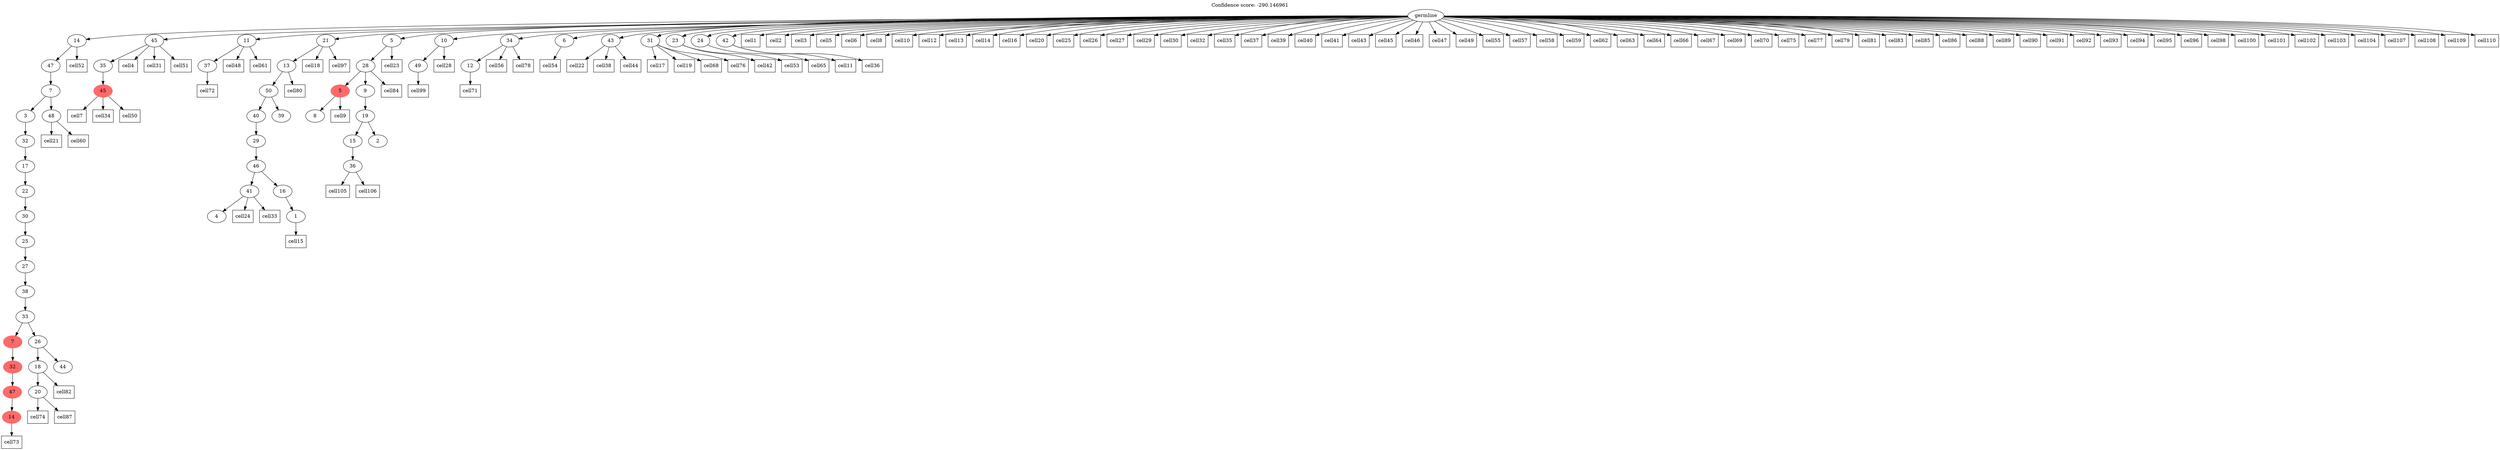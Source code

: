 digraph g {
	"53" -> "54";
	"54" [color=indianred1, style=filled, label="14"];
	"52" -> "53";
	"53" [color=indianred1, style=filled, label="47"];
	"51" -> "52";
	"52" [color=indianred1, style=filled, label="32"];
	"48" -> "49";
	"49" [label="20"];
	"47" -> "48";
	"48" [label="18"];
	"47" -> "50";
	"50" [label="44"];
	"46" -> "47";
	"47" [label="26"];
	"46" -> "51";
	"51" [color=indianred1, style=filled, label="7"];
	"45" -> "46";
	"46" [label="33"];
	"44" -> "45";
	"45" [label="38"];
	"43" -> "44";
	"44" [label="27"];
	"42" -> "43";
	"43" [label="25"];
	"41" -> "42";
	"42" [label="30"];
	"40" -> "41";
	"41" [label="22"];
	"39" -> "40";
	"40" [label="17"];
	"38" -> "39";
	"39" [label="32"];
	"37" -> "38";
	"38" [label="3"];
	"37" -> "55";
	"55" [label="48"];
	"36" -> "37";
	"37" [label="7"];
	"35" -> "36";
	"36" [label="47"];
	"31" -> "32";
	"32" [color=indianred1, style=filled, label="45"];
	"30" -> "31";
	"31" [label="35"];
	"28" -> "29";
	"29" [label="37"];
	"25" -> "26";
	"26" [label="4"];
	"23" -> "24";
	"24" [label="1"];
	"22" -> "23";
	"23" [label="16"];
	"22" -> "25";
	"25" [label="41"];
	"21" -> "22";
	"22" [label="46"];
	"20" -> "21";
	"21" [label="29"];
	"19" -> "20";
	"20" [label="40"];
	"19" -> "27";
	"27" [label="39"];
	"18" -> "19";
	"19" [label="50"];
	"17" -> "18";
	"18" [label="13"];
	"13" -> "14";
	"14" [label="8"];
	"10" -> "11";
	"11" [label="36"];
	"9" -> "10";
	"10" [label="15"];
	"9" -> "12";
	"12" [label="2"];
	"8" -> "9";
	"9" [label="19"];
	"7" -> "8";
	"8" [label="9"];
	"7" -> "13";
	"13" [color=indianred1, style=filled, label="5"];
	"6" -> "7";
	"7" [label="28"];
	"3" -> "4";
	"4" [label="49"];
	"1" -> "2";
	"2" [label="12"];
	"0" -> "1";
	"1" [label="34"];
	"0" -> "3";
	"3" [label="10"];
	"0" -> "5";
	"5" [label="6"];
	"0" -> "6";
	"6" [label="5"];
	"0" -> "15";
	"15" [label="43"];
	"0" -> "16";
	"16" [label="31"];
	"0" -> "17";
	"17" [label="21"];
	"0" -> "28";
	"28" [label="11"];
	"0" -> "30";
	"30" [label="45"];
	"0" -> "33";
	"33" [label="23"];
	"0" -> "34";
	"34" [label="24"];
	"0" -> "35";
	"35" [label="14"];
	"0" -> "56";
	"56" [label="42"];
	"0" [label="germline"];
	"0" -> "cell1";
	"cell1" [shape=box];
	"0" -> "cell2";
	"cell2" [shape=box];
	"0" -> "cell3";
	"cell3" [shape=box];
	"30" -> "cell4";
	"cell4" [shape=box];
	"0" -> "cell5";
	"cell5" [shape=box];
	"0" -> "cell6";
	"cell6" [shape=box];
	"32" -> "cell7";
	"cell7" [shape=box];
	"0" -> "cell8";
	"cell8" [shape=box];
	"13" -> "cell9";
	"cell9" [shape=box];
	"0" -> "cell10";
	"cell10" [shape=box];
	"56" -> "cell11";
	"cell11" [shape=box];
	"0" -> "cell12";
	"cell12" [shape=box];
	"0" -> "cell13";
	"cell13" [shape=box];
	"0" -> "cell14";
	"cell14" [shape=box];
	"24" -> "cell15";
	"cell15" [shape=box];
	"0" -> "cell16";
	"cell16" [shape=box];
	"16" -> "cell17";
	"cell17" [shape=box];
	"17" -> "cell18";
	"cell18" [shape=box];
	"16" -> "cell19";
	"cell19" [shape=box];
	"0" -> "cell20";
	"cell20" [shape=box];
	"55" -> "cell21";
	"cell21" [shape=box];
	"15" -> "cell22";
	"cell22" [shape=box];
	"6" -> "cell23";
	"cell23" [shape=box];
	"25" -> "cell24";
	"cell24" [shape=box];
	"0" -> "cell25";
	"cell25" [shape=box];
	"0" -> "cell26";
	"cell26" [shape=box];
	"0" -> "cell27";
	"cell27" [shape=box];
	"3" -> "cell28";
	"cell28" [shape=box];
	"0" -> "cell29";
	"cell29" [shape=box];
	"0" -> "cell30";
	"cell30" [shape=box];
	"30" -> "cell31";
	"cell31" [shape=box];
	"0" -> "cell32";
	"cell32" [shape=box];
	"25" -> "cell33";
	"cell33" [shape=box];
	"32" -> "cell34";
	"cell34" [shape=box];
	"0" -> "cell35";
	"cell35" [shape=box];
	"56" -> "cell36";
	"cell36" [shape=box];
	"0" -> "cell37";
	"cell37" [shape=box];
	"15" -> "cell38";
	"cell38" [shape=box];
	"0" -> "cell39";
	"cell39" [shape=box];
	"0" -> "cell40";
	"cell40" [shape=box];
	"0" -> "cell41";
	"cell41" [shape=box];
	"33" -> "cell42";
	"cell42" [shape=box];
	"0" -> "cell43";
	"cell43" [shape=box];
	"15" -> "cell44";
	"cell44" [shape=box];
	"0" -> "cell45";
	"cell45" [shape=box];
	"0" -> "cell46";
	"cell46" [shape=box];
	"0" -> "cell47";
	"cell47" [shape=box];
	"28" -> "cell48";
	"cell48" [shape=box];
	"0" -> "cell49";
	"cell49" [shape=box];
	"32" -> "cell50";
	"cell50" [shape=box];
	"30" -> "cell51";
	"cell51" [shape=box];
	"35" -> "cell52";
	"cell52" [shape=box];
	"33" -> "cell53";
	"cell53" [shape=box];
	"5" -> "cell54";
	"cell54" [shape=box];
	"0" -> "cell55";
	"cell55" [shape=box];
	"1" -> "cell56";
	"cell56" [shape=box];
	"0" -> "cell57";
	"cell57" [shape=box];
	"0" -> "cell58";
	"cell58" [shape=box];
	"0" -> "cell59";
	"cell59" [shape=box];
	"55" -> "cell60";
	"cell60" [shape=box];
	"28" -> "cell61";
	"cell61" [shape=box];
	"0" -> "cell62";
	"cell62" [shape=box];
	"0" -> "cell63";
	"cell63" [shape=box];
	"0" -> "cell64";
	"cell64" [shape=box];
	"34" -> "cell65";
	"cell65" [shape=box];
	"0" -> "cell66";
	"cell66" [shape=box];
	"0" -> "cell67";
	"cell67" [shape=box];
	"16" -> "cell68";
	"cell68" [shape=box];
	"0" -> "cell69";
	"cell69" [shape=box];
	"0" -> "cell70";
	"cell70" [shape=box];
	"2" -> "cell71";
	"cell71" [shape=box];
	"29" -> "cell72";
	"cell72" [shape=box];
	"54" -> "cell73";
	"cell73" [shape=box];
	"49" -> "cell74";
	"cell74" [shape=box];
	"0" -> "cell75";
	"cell75" [shape=box];
	"16" -> "cell76";
	"cell76" [shape=box];
	"0" -> "cell77";
	"cell77" [shape=box];
	"1" -> "cell78";
	"cell78" [shape=box];
	"0" -> "cell79";
	"cell79" [shape=box];
	"18" -> "cell80";
	"cell80" [shape=box];
	"0" -> "cell81";
	"cell81" [shape=box];
	"48" -> "cell82";
	"cell82" [shape=box];
	"0" -> "cell83";
	"cell83" [shape=box];
	"7" -> "cell84";
	"cell84" [shape=box];
	"0" -> "cell85";
	"cell85" [shape=box];
	"0" -> "cell86";
	"cell86" [shape=box];
	"49" -> "cell87";
	"cell87" [shape=box];
	"0" -> "cell88";
	"cell88" [shape=box];
	"0" -> "cell89";
	"cell89" [shape=box];
	"0" -> "cell90";
	"cell90" [shape=box];
	"0" -> "cell91";
	"cell91" [shape=box];
	"0" -> "cell92";
	"cell92" [shape=box];
	"0" -> "cell93";
	"cell93" [shape=box];
	"0" -> "cell94";
	"cell94" [shape=box];
	"0" -> "cell95";
	"cell95" [shape=box];
	"0" -> "cell96";
	"cell96" [shape=box];
	"17" -> "cell97";
	"cell97" [shape=box];
	"0" -> "cell98";
	"cell98" [shape=box];
	"4" -> "cell99";
	"cell99" [shape=box];
	"0" -> "cell100";
	"cell100" [shape=box];
	"0" -> "cell101";
	"cell101" [shape=box];
	"0" -> "cell102";
	"cell102" [shape=box];
	"0" -> "cell103";
	"cell103" [shape=box];
	"0" -> "cell104";
	"cell104" [shape=box];
	"11" -> "cell105";
	"cell105" [shape=box];
	"11" -> "cell106";
	"cell106" [shape=box];
	"0" -> "cell107";
	"cell107" [shape=box];
	"0" -> "cell108";
	"cell108" [shape=box];
	"0" -> "cell109";
	"cell109" [shape=box];
	"0" -> "cell110";
	"cell110" [shape=box];
	labelloc="t";
	label="Confidence score: -290.146961";
}
